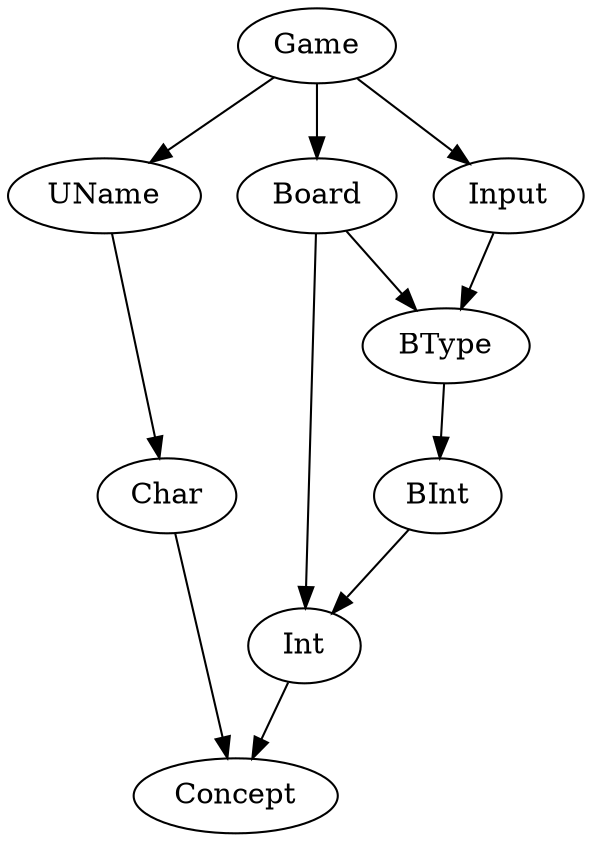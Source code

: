 strict digraph G {
Game	 [label="Game"];
UName	 [label="UName"];
Char	 [label="Char"];
Concept	 [label="Concept"];
Board	 [label="Board"];
Int	 [label="Int"];
BType	 [label="BType"];
BInt	 [label="BInt"];
Input	 [label="Input"];
Game	->	UName	 [label=""];
Game	->	Board	 [label=""];
Game	->	Input	 [label=""];
UName	->	Char	 [label=""];
Char	->	Concept	 [label=""];
Board	->	Int	 [label=""];
Board	->	BType	 [label=""];
Int	->	Concept	 [label=""];
BType	->	BInt	 [label=""];
BInt	->	Int	 [label=""];
Input	->	BType	 [label=""];

}